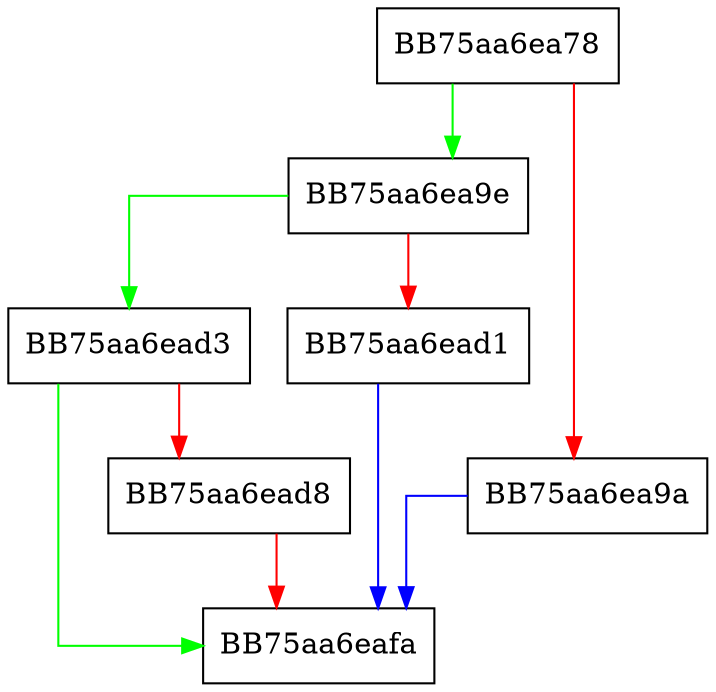 digraph vxd_cksig {
  node [shape="box"];
  graph [splines=ortho];
  BB75aa6ea78 -> BB75aa6ea9e [color="green"];
  BB75aa6ea78 -> BB75aa6ea9a [color="red"];
  BB75aa6ea9a -> BB75aa6eafa [color="blue"];
  BB75aa6ea9e -> BB75aa6ead3 [color="green"];
  BB75aa6ea9e -> BB75aa6ead1 [color="red"];
  BB75aa6ead1 -> BB75aa6eafa [color="blue"];
  BB75aa6ead3 -> BB75aa6eafa [color="green"];
  BB75aa6ead3 -> BB75aa6ead8 [color="red"];
  BB75aa6ead8 -> BB75aa6eafa [color="red"];
}